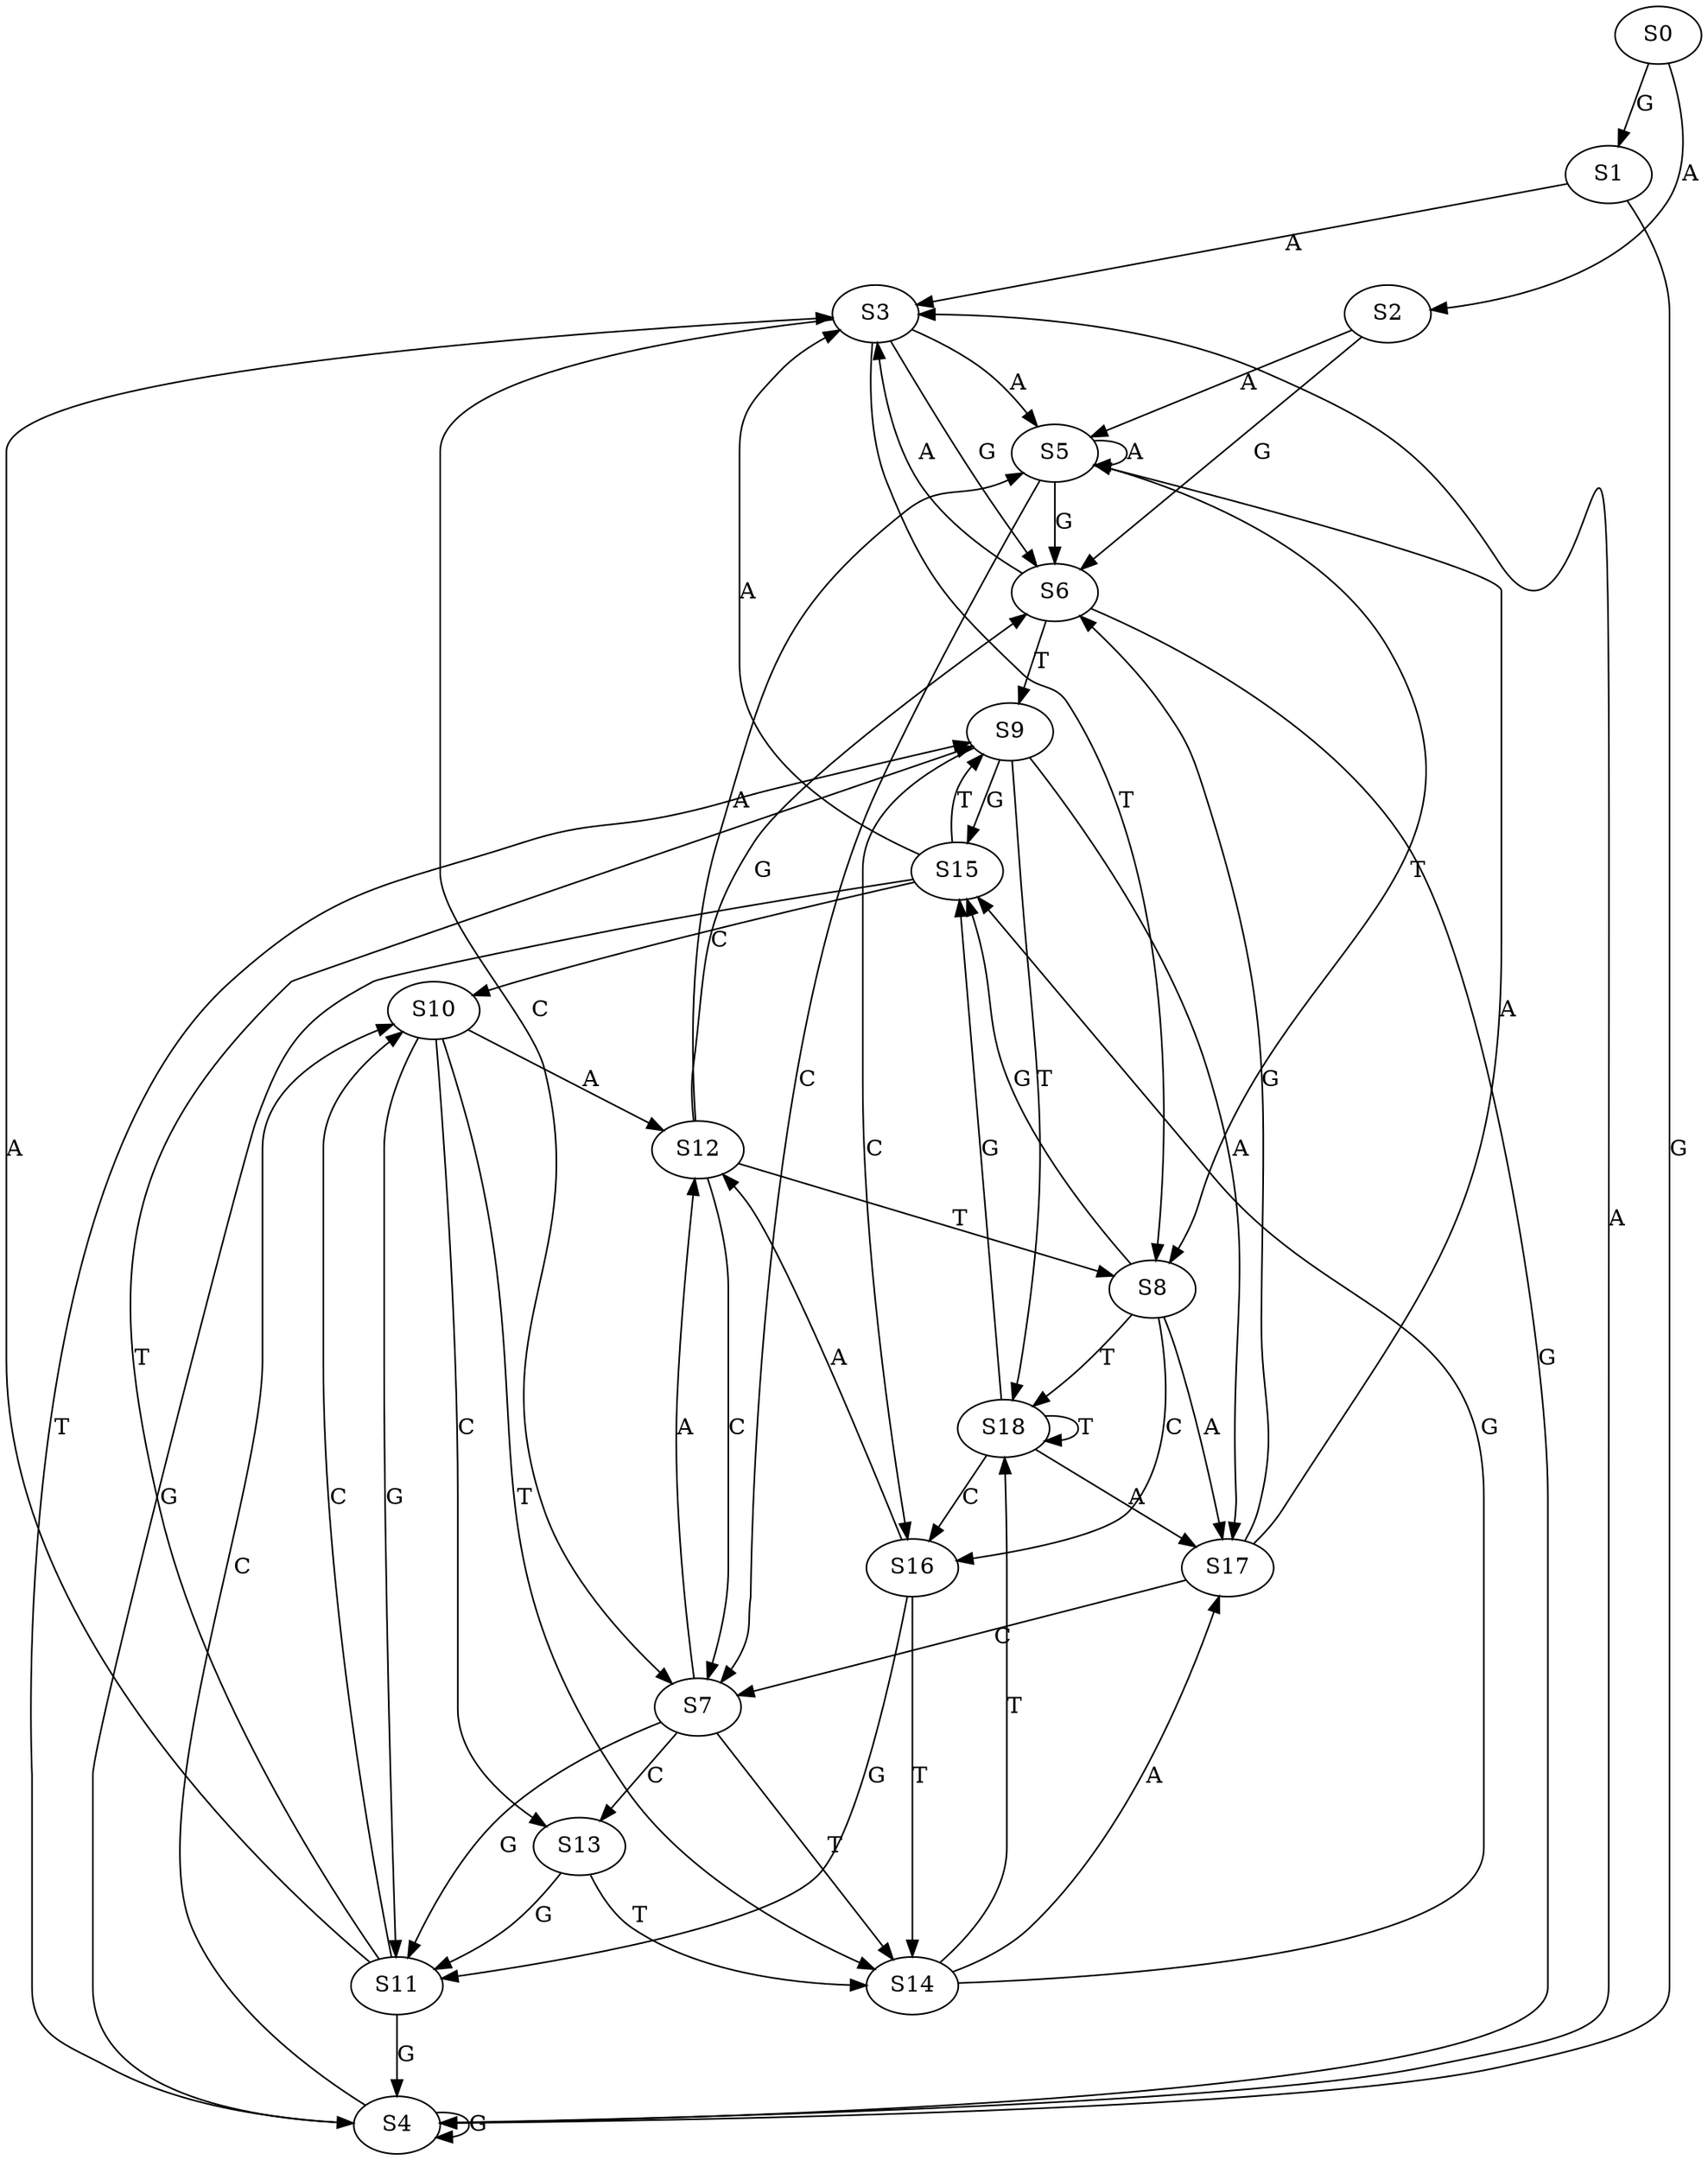 strict digraph  {
	S0 -> S1 [ label = G ];
	S0 -> S2 [ label = A ];
	S1 -> S3 [ label = A ];
	S1 -> S4 [ label = G ];
	S2 -> S5 [ label = A ];
	S2 -> S6 [ label = G ];
	S3 -> S6 [ label = G ];
	S3 -> S5 [ label = A ];
	S3 -> S7 [ label = C ];
	S3 -> S8 [ label = T ];
	S4 -> S9 [ label = T ];
	S4 -> S3 [ label = A ];
	S4 -> S10 [ label = C ];
	S4 -> S4 [ label = G ];
	S5 -> S6 [ label = G ];
	S5 -> S5 [ label = A ];
	S5 -> S7 [ label = C ];
	S5 -> S8 [ label = T ];
	S6 -> S9 [ label = T ];
	S6 -> S3 [ label = A ];
	S6 -> S4 [ label = G ];
	S7 -> S11 [ label = G ];
	S7 -> S12 [ label = A ];
	S7 -> S13 [ label = C ];
	S7 -> S14 [ label = T ];
	S8 -> S15 [ label = G ];
	S8 -> S16 [ label = C ];
	S8 -> S17 [ label = A ];
	S8 -> S18 [ label = T ];
	S9 -> S18 [ label = T ];
	S9 -> S17 [ label = A ];
	S9 -> S15 [ label = G ];
	S9 -> S16 [ label = C ];
	S10 -> S13 [ label = C ];
	S10 -> S12 [ label = A ];
	S10 -> S14 [ label = T ];
	S10 -> S11 [ label = G ];
	S11 -> S3 [ label = A ];
	S11 -> S10 [ label = C ];
	S11 -> S4 [ label = G ];
	S11 -> S9 [ label = T ];
	S12 -> S5 [ label = A ];
	S12 -> S8 [ label = T ];
	S12 -> S7 [ label = C ];
	S12 -> S6 [ label = G ];
	S13 -> S14 [ label = T ];
	S13 -> S11 [ label = G ];
	S14 -> S17 [ label = A ];
	S14 -> S18 [ label = T ];
	S14 -> S15 [ label = G ];
	S15 -> S9 [ label = T ];
	S15 -> S10 [ label = C ];
	S15 -> S4 [ label = G ];
	S15 -> S3 [ label = A ];
	S16 -> S11 [ label = G ];
	S16 -> S12 [ label = A ];
	S16 -> S14 [ label = T ];
	S17 -> S5 [ label = A ];
	S17 -> S7 [ label = C ];
	S17 -> S6 [ label = G ];
	S18 -> S16 [ label = C ];
	S18 -> S15 [ label = G ];
	S18 -> S18 [ label = T ];
	S18 -> S17 [ label = A ];
}
